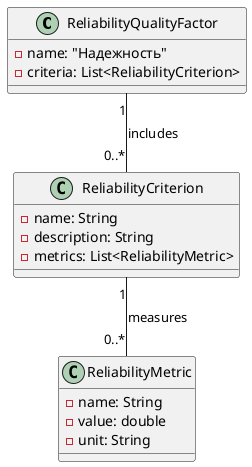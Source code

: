 @startuml

class ReliabilityQualityFactor {
    - name: "Надежность"
    - criteria: List<ReliabilityCriterion>
}

class ReliabilityCriterion {
    - name: String
    - description: String
    - metrics: List<ReliabilityMetric>
}

class ReliabilityMetric {
    - name: String
    - value: double
    - unit: String
}

ReliabilityQualityFactor "1" -- "0..*" ReliabilityCriterion : includes
ReliabilityCriterion "1" -- "0..*" ReliabilityMetric : measures

@enduml


